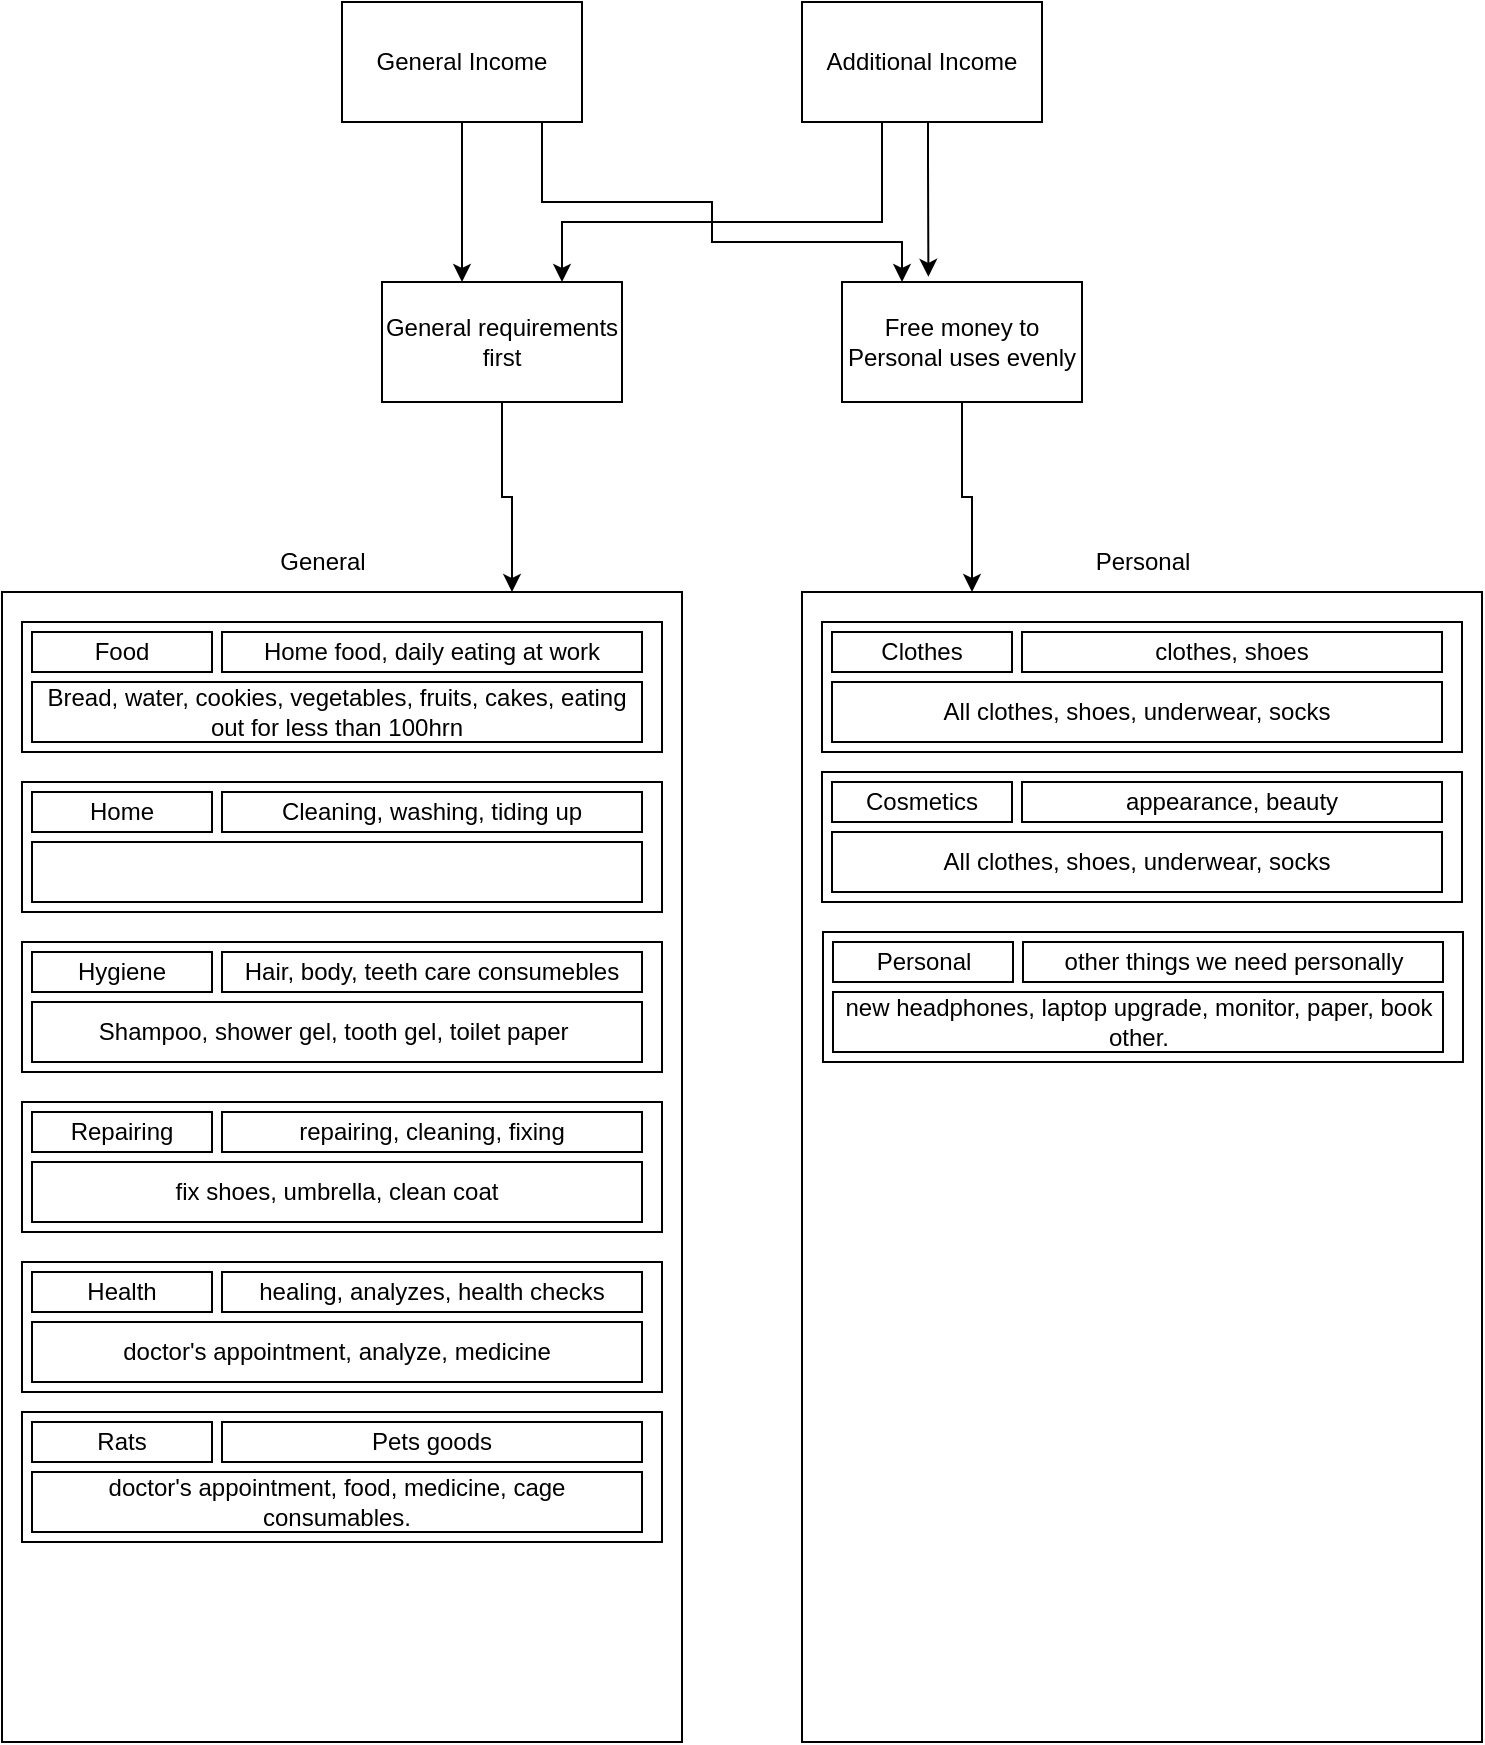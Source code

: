 <mxfile version="13.1.3" type="github">
  <diagram id="laY-fVb17HLf7wiZozy-" name="Page-1">
    <mxGraphModel dx="1036" dy="575" grid="1" gridSize="10" guides="1" tooltips="1" connect="1" arrows="1" fold="1" page="1" pageScale="1" pageWidth="827" pageHeight="1169" math="0" shadow="0">
      <root>
        <mxCell id="0" />
        <mxCell id="1" parent="0" />
        <mxCell id="XyNdkiyIVKa8AsfBxNkg-2" value="" style="rounded=0;whiteSpace=wrap;html=1;" parent="1" vertex="1">
          <mxGeometry x="30" y="335" width="340" height="575" as="geometry" />
        </mxCell>
        <mxCell id="XyNdkiyIVKa8AsfBxNkg-3" value="" style="rounded=0;whiteSpace=wrap;html=1;" parent="1" vertex="1">
          <mxGeometry x="430" y="335" width="340" height="575" as="geometry" />
        </mxCell>
        <mxCell id="XyNdkiyIVKa8AsfBxNkg-4" value="General" style="text;html=1;align=center;verticalAlign=middle;resizable=0;points=[];autosize=1;" parent="1" vertex="1">
          <mxGeometry x="160" y="310" width="60" height="20" as="geometry" />
        </mxCell>
        <mxCell id="XyNdkiyIVKa8AsfBxNkg-5" value="Personal" style="text;html=1;align=center;verticalAlign=middle;resizable=0;points=[];autosize=1;" parent="1" vertex="1">
          <mxGeometry x="565" y="310" width="70" height="20" as="geometry" />
        </mxCell>
        <mxCell id="XyNdkiyIVKa8AsfBxNkg-50" style="edgeStyle=orthogonalEdgeStyle;rounded=0;orthogonalLoop=1;jettySize=auto;html=1;" parent="1" source="XyNdkiyIVKa8AsfBxNkg-8" target="XyNdkiyIVKa8AsfBxNkg-49" edge="1">
          <mxGeometry relative="1" as="geometry">
            <mxPoint x="290" y="180" as="targetPoint" />
            <Array as="points">
              <mxPoint x="270" y="180" />
            </Array>
          </mxGeometry>
        </mxCell>
        <mxCell id="XyNdkiyIVKa8AsfBxNkg-53" style="edgeStyle=orthogonalEdgeStyle;rounded=0;orthogonalLoop=1;jettySize=auto;html=1;entryX=0.25;entryY=0;entryDx=0;entryDy=0;" parent="1" source="XyNdkiyIVKa8AsfBxNkg-8" target="XyNdkiyIVKa8AsfBxNkg-52" edge="1">
          <mxGeometry relative="1" as="geometry">
            <Array as="points">
              <mxPoint x="300" y="140" />
              <mxPoint x="385" y="140" />
              <mxPoint x="385" y="160" />
              <mxPoint x="480" y="160" />
            </Array>
          </mxGeometry>
        </mxCell>
        <mxCell id="XyNdkiyIVKa8AsfBxNkg-8" value="General Income" style="rounded=0;whiteSpace=wrap;html=1;" parent="1" vertex="1">
          <mxGeometry x="200" y="40" width="120" height="60" as="geometry" />
        </mxCell>
        <mxCell id="XyNdkiyIVKa8AsfBxNkg-55" style="edgeStyle=orthogonalEdgeStyle;rounded=0;orthogonalLoop=1;jettySize=auto;html=1;entryX=0.75;entryY=0;entryDx=0;entryDy=0;" parent="1" source="XyNdkiyIVKa8AsfBxNkg-9" target="XyNdkiyIVKa8AsfBxNkg-49" edge="1">
          <mxGeometry relative="1" as="geometry">
            <Array as="points">
              <mxPoint x="470" y="150" />
              <mxPoint x="310" y="150" />
            </Array>
          </mxGeometry>
        </mxCell>
        <mxCell id="XyNdkiyIVKa8AsfBxNkg-56" style="edgeStyle=orthogonalEdgeStyle;rounded=0;orthogonalLoop=1;jettySize=auto;html=1;entryX=0.36;entryY=-0.043;entryDx=0;entryDy=0;entryPerimeter=0;" parent="1" source="XyNdkiyIVKa8AsfBxNkg-9" target="XyNdkiyIVKa8AsfBxNkg-52" edge="1">
          <mxGeometry relative="1" as="geometry">
            <Array as="points">
              <mxPoint x="493" y="120" />
              <mxPoint x="493" y="120" />
            </Array>
          </mxGeometry>
        </mxCell>
        <mxCell id="XyNdkiyIVKa8AsfBxNkg-9" value="Additional Income" style="rounded=0;whiteSpace=wrap;html=1;" parent="1" vertex="1">
          <mxGeometry x="430" y="40" width="120" height="60" as="geometry" />
        </mxCell>
        <mxCell id="XyNdkiyIVKa8AsfBxNkg-10" value="" style="rounded=0;whiteSpace=wrap;html=1;" parent="1" vertex="1">
          <mxGeometry x="40" y="350" width="320" height="65" as="geometry" />
        </mxCell>
        <mxCell id="XyNdkiyIVKa8AsfBxNkg-11" value="Food" style="rounded=0;whiteSpace=wrap;html=1;" parent="1" vertex="1">
          <mxGeometry x="45" y="355" width="90" height="20" as="geometry" />
        </mxCell>
        <mxCell id="XyNdkiyIVKa8AsfBxNkg-12" value="Home food, daily eating at work" style="rounded=0;whiteSpace=wrap;html=1;" parent="1" vertex="1">
          <mxGeometry x="140" y="355" width="210" height="20" as="geometry" />
        </mxCell>
        <mxCell id="XyNdkiyIVKa8AsfBxNkg-16" value="Bread, water, cookies, vegetables, fruits, cakes, eating out for less than 100hrn" style="rounded=0;whiteSpace=wrap;html=1;" parent="1" vertex="1">
          <mxGeometry x="45" y="380" width="305" height="30" as="geometry" />
        </mxCell>
        <mxCell id="XyNdkiyIVKa8AsfBxNkg-17" value="" style="rounded=0;whiteSpace=wrap;html=1;" parent="1" vertex="1">
          <mxGeometry x="40" y="430" width="320" height="65" as="geometry" />
        </mxCell>
        <mxCell id="XyNdkiyIVKa8AsfBxNkg-18" value="Home" style="rounded=0;whiteSpace=wrap;html=1;" parent="1" vertex="1">
          <mxGeometry x="45" y="435" width="90" height="20" as="geometry" />
        </mxCell>
        <mxCell id="XyNdkiyIVKa8AsfBxNkg-19" value="Cleaning, washing, tiding up" style="rounded=0;whiteSpace=wrap;html=1;" parent="1" vertex="1">
          <mxGeometry x="140" y="435" width="210" height="20" as="geometry" />
        </mxCell>
        <mxCell id="XyNdkiyIVKa8AsfBxNkg-20" value="" style="rounded=0;whiteSpace=wrap;html=1;" parent="1" vertex="1">
          <mxGeometry x="45" y="460" width="305" height="30" as="geometry" />
        </mxCell>
        <mxCell id="XyNdkiyIVKa8AsfBxNkg-21" value="" style="rounded=0;whiteSpace=wrap;html=1;" parent="1" vertex="1">
          <mxGeometry x="40" y="510" width="320" height="65" as="geometry" />
        </mxCell>
        <mxCell id="XyNdkiyIVKa8AsfBxNkg-22" value="Hygiene" style="rounded=0;whiteSpace=wrap;html=1;" parent="1" vertex="1">
          <mxGeometry x="45" y="515" width="90" height="20" as="geometry" />
        </mxCell>
        <mxCell id="XyNdkiyIVKa8AsfBxNkg-23" value="Hair, body, teeth care consumebles" style="rounded=0;whiteSpace=wrap;html=1;" parent="1" vertex="1">
          <mxGeometry x="140" y="515" width="210" height="20" as="geometry" />
        </mxCell>
        <mxCell id="XyNdkiyIVKa8AsfBxNkg-24" value="Shampoo, shower gel, tooth gel, toilet paper&amp;nbsp; " style="rounded=0;whiteSpace=wrap;html=1;" parent="1" vertex="1">
          <mxGeometry x="45" y="540" width="305" height="30" as="geometry" />
        </mxCell>
        <mxCell id="XyNdkiyIVKa8AsfBxNkg-25" value="" style="rounded=0;whiteSpace=wrap;html=1;" parent="1" vertex="1">
          <mxGeometry x="40" y="590" width="320" height="65" as="geometry" />
        </mxCell>
        <mxCell id="XyNdkiyIVKa8AsfBxNkg-26" value="Repairing" style="rounded=0;whiteSpace=wrap;html=1;" parent="1" vertex="1">
          <mxGeometry x="45" y="595" width="90" height="20" as="geometry" />
        </mxCell>
        <mxCell id="XyNdkiyIVKa8AsfBxNkg-27" value="repairing, cleaning, fixing" style="rounded=0;whiteSpace=wrap;html=1;" parent="1" vertex="1">
          <mxGeometry x="140" y="595" width="210" height="20" as="geometry" />
        </mxCell>
        <mxCell id="XyNdkiyIVKa8AsfBxNkg-28" value="fix shoes, umbrella, clean coat" style="rounded=0;whiteSpace=wrap;html=1;" parent="1" vertex="1">
          <mxGeometry x="45" y="620" width="305" height="30" as="geometry" />
        </mxCell>
        <mxCell id="XyNdkiyIVKa8AsfBxNkg-29" value="" style="rounded=0;whiteSpace=wrap;html=1;" parent="1" vertex="1">
          <mxGeometry x="40" y="670" width="320" height="65" as="geometry" />
        </mxCell>
        <mxCell id="XyNdkiyIVKa8AsfBxNkg-30" value="Health" style="rounded=0;whiteSpace=wrap;html=1;" parent="1" vertex="1">
          <mxGeometry x="45" y="675" width="90" height="20" as="geometry" />
        </mxCell>
        <mxCell id="XyNdkiyIVKa8AsfBxNkg-31" value="healing, analyzes, health checks" style="rounded=0;whiteSpace=wrap;html=1;" parent="1" vertex="1">
          <mxGeometry x="140" y="675" width="210" height="20" as="geometry" />
        </mxCell>
        <mxCell id="XyNdkiyIVKa8AsfBxNkg-32" value="doctor&#39;s appointment, analyze, medicine" style="rounded=0;whiteSpace=wrap;html=1;" parent="1" vertex="1">
          <mxGeometry x="45" y="700" width="305" height="30" as="geometry" />
        </mxCell>
        <mxCell id="XyNdkiyIVKa8AsfBxNkg-33" value="" style="rounded=0;whiteSpace=wrap;html=1;" parent="1" vertex="1">
          <mxGeometry x="40" y="745" width="320" height="65" as="geometry" />
        </mxCell>
        <mxCell id="XyNdkiyIVKa8AsfBxNkg-34" value="Rats" style="rounded=0;whiteSpace=wrap;html=1;" parent="1" vertex="1">
          <mxGeometry x="45" y="750" width="90" height="20" as="geometry" />
        </mxCell>
        <mxCell id="XyNdkiyIVKa8AsfBxNkg-35" value="Pets goods" style="rounded=0;whiteSpace=wrap;html=1;" parent="1" vertex="1">
          <mxGeometry x="140" y="750" width="210" height="20" as="geometry" />
        </mxCell>
        <mxCell id="XyNdkiyIVKa8AsfBxNkg-36" value="doctor&#39;s appointment, food, medicine, cage consumables. " style="rounded=0;whiteSpace=wrap;html=1;" parent="1" vertex="1">
          <mxGeometry x="45" y="775" width="305" height="30" as="geometry" />
        </mxCell>
        <mxCell id="XyNdkiyIVKa8AsfBxNkg-37" value="" style="rounded=0;whiteSpace=wrap;html=1;" parent="1" vertex="1">
          <mxGeometry x="440" y="350" width="320" height="65" as="geometry" />
        </mxCell>
        <mxCell id="XyNdkiyIVKa8AsfBxNkg-38" value="Clothes" style="rounded=0;whiteSpace=wrap;html=1;" parent="1" vertex="1">
          <mxGeometry x="445" y="355" width="90" height="20" as="geometry" />
        </mxCell>
        <mxCell id="XyNdkiyIVKa8AsfBxNkg-39" value="clothes, shoes" style="rounded=0;whiteSpace=wrap;html=1;" parent="1" vertex="1">
          <mxGeometry x="540" y="355" width="210" height="20" as="geometry" />
        </mxCell>
        <mxCell id="XyNdkiyIVKa8AsfBxNkg-40" value="All clothes, shoes, underwear, socks" style="rounded=0;whiteSpace=wrap;html=1;" parent="1" vertex="1">
          <mxGeometry x="445" y="380" width="305" height="30" as="geometry" />
        </mxCell>
        <mxCell id="XyNdkiyIVKa8AsfBxNkg-41" value="" style="rounded=0;whiteSpace=wrap;html=1;" parent="1" vertex="1">
          <mxGeometry x="440" y="425" width="320" height="65" as="geometry" />
        </mxCell>
        <mxCell id="XyNdkiyIVKa8AsfBxNkg-42" value="Cosmetics" style="rounded=0;whiteSpace=wrap;html=1;" parent="1" vertex="1">
          <mxGeometry x="445" y="430" width="90" height="20" as="geometry" />
        </mxCell>
        <mxCell id="XyNdkiyIVKa8AsfBxNkg-43" value="appearance, beauty" style="rounded=0;whiteSpace=wrap;html=1;" parent="1" vertex="1">
          <mxGeometry x="540" y="430" width="210" height="20" as="geometry" />
        </mxCell>
        <mxCell id="XyNdkiyIVKa8AsfBxNkg-44" value="All clothes, shoes, underwear, socks" style="rounded=0;whiteSpace=wrap;html=1;" parent="1" vertex="1">
          <mxGeometry x="445" y="455" width="305" height="30" as="geometry" />
        </mxCell>
        <mxCell id="XyNdkiyIVKa8AsfBxNkg-45" value="" style="rounded=0;whiteSpace=wrap;html=1;" parent="1" vertex="1">
          <mxGeometry x="440.5" y="505" width="320" height="65" as="geometry" />
        </mxCell>
        <mxCell id="XyNdkiyIVKa8AsfBxNkg-46" value="Personal" style="rounded=0;whiteSpace=wrap;html=1;" parent="1" vertex="1">
          <mxGeometry x="445.5" y="510" width="90" height="20" as="geometry" />
        </mxCell>
        <mxCell id="XyNdkiyIVKa8AsfBxNkg-47" value="other things we need personally" style="rounded=0;whiteSpace=wrap;html=1;" parent="1" vertex="1">
          <mxGeometry x="540.5" y="510" width="210" height="20" as="geometry" />
        </mxCell>
        <mxCell id="XyNdkiyIVKa8AsfBxNkg-48" value="new headphones, laptop upgrade, monitor, paper, book other. " style="rounded=0;whiteSpace=wrap;html=1;" parent="1" vertex="1">
          <mxGeometry x="445.5" y="535" width="305" height="30" as="geometry" />
        </mxCell>
        <mxCell id="XyNdkiyIVKa8AsfBxNkg-51" style="edgeStyle=orthogonalEdgeStyle;rounded=0;orthogonalLoop=1;jettySize=auto;html=1;entryX=0.75;entryY=0;entryDx=0;entryDy=0;" parent="1" source="XyNdkiyIVKa8AsfBxNkg-49" target="XyNdkiyIVKa8AsfBxNkg-2" edge="1">
          <mxGeometry relative="1" as="geometry" />
        </mxCell>
        <mxCell id="XyNdkiyIVKa8AsfBxNkg-49" value="General requirements first" style="rounded=0;whiteSpace=wrap;html=1;" parent="1" vertex="1">
          <mxGeometry x="220" y="180" width="120" height="60" as="geometry" />
        </mxCell>
        <mxCell id="XyNdkiyIVKa8AsfBxNkg-54" style="edgeStyle=orthogonalEdgeStyle;rounded=0;orthogonalLoop=1;jettySize=auto;html=1;entryX=0.25;entryY=0;entryDx=0;entryDy=0;" parent="1" source="XyNdkiyIVKa8AsfBxNkg-52" target="XyNdkiyIVKa8AsfBxNkg-3" edge="1">
          <mxGeometry relative="1" as="geometry" />
        </mxCell>
        <mxCell id="XyNdkiyIVKa8AsfBxNkg-52" value="Free money to Personal uses evenly" style="rounded=0;whiteSpace=wrap;html=1;" parent="1" vertex="1">
          <mxGeometry x="450" y="180" width="120" height="60" as="geometry" />
        </mxCell>
      </root>
    </mxGraphModel>
  </diagram>
</mxfile>
